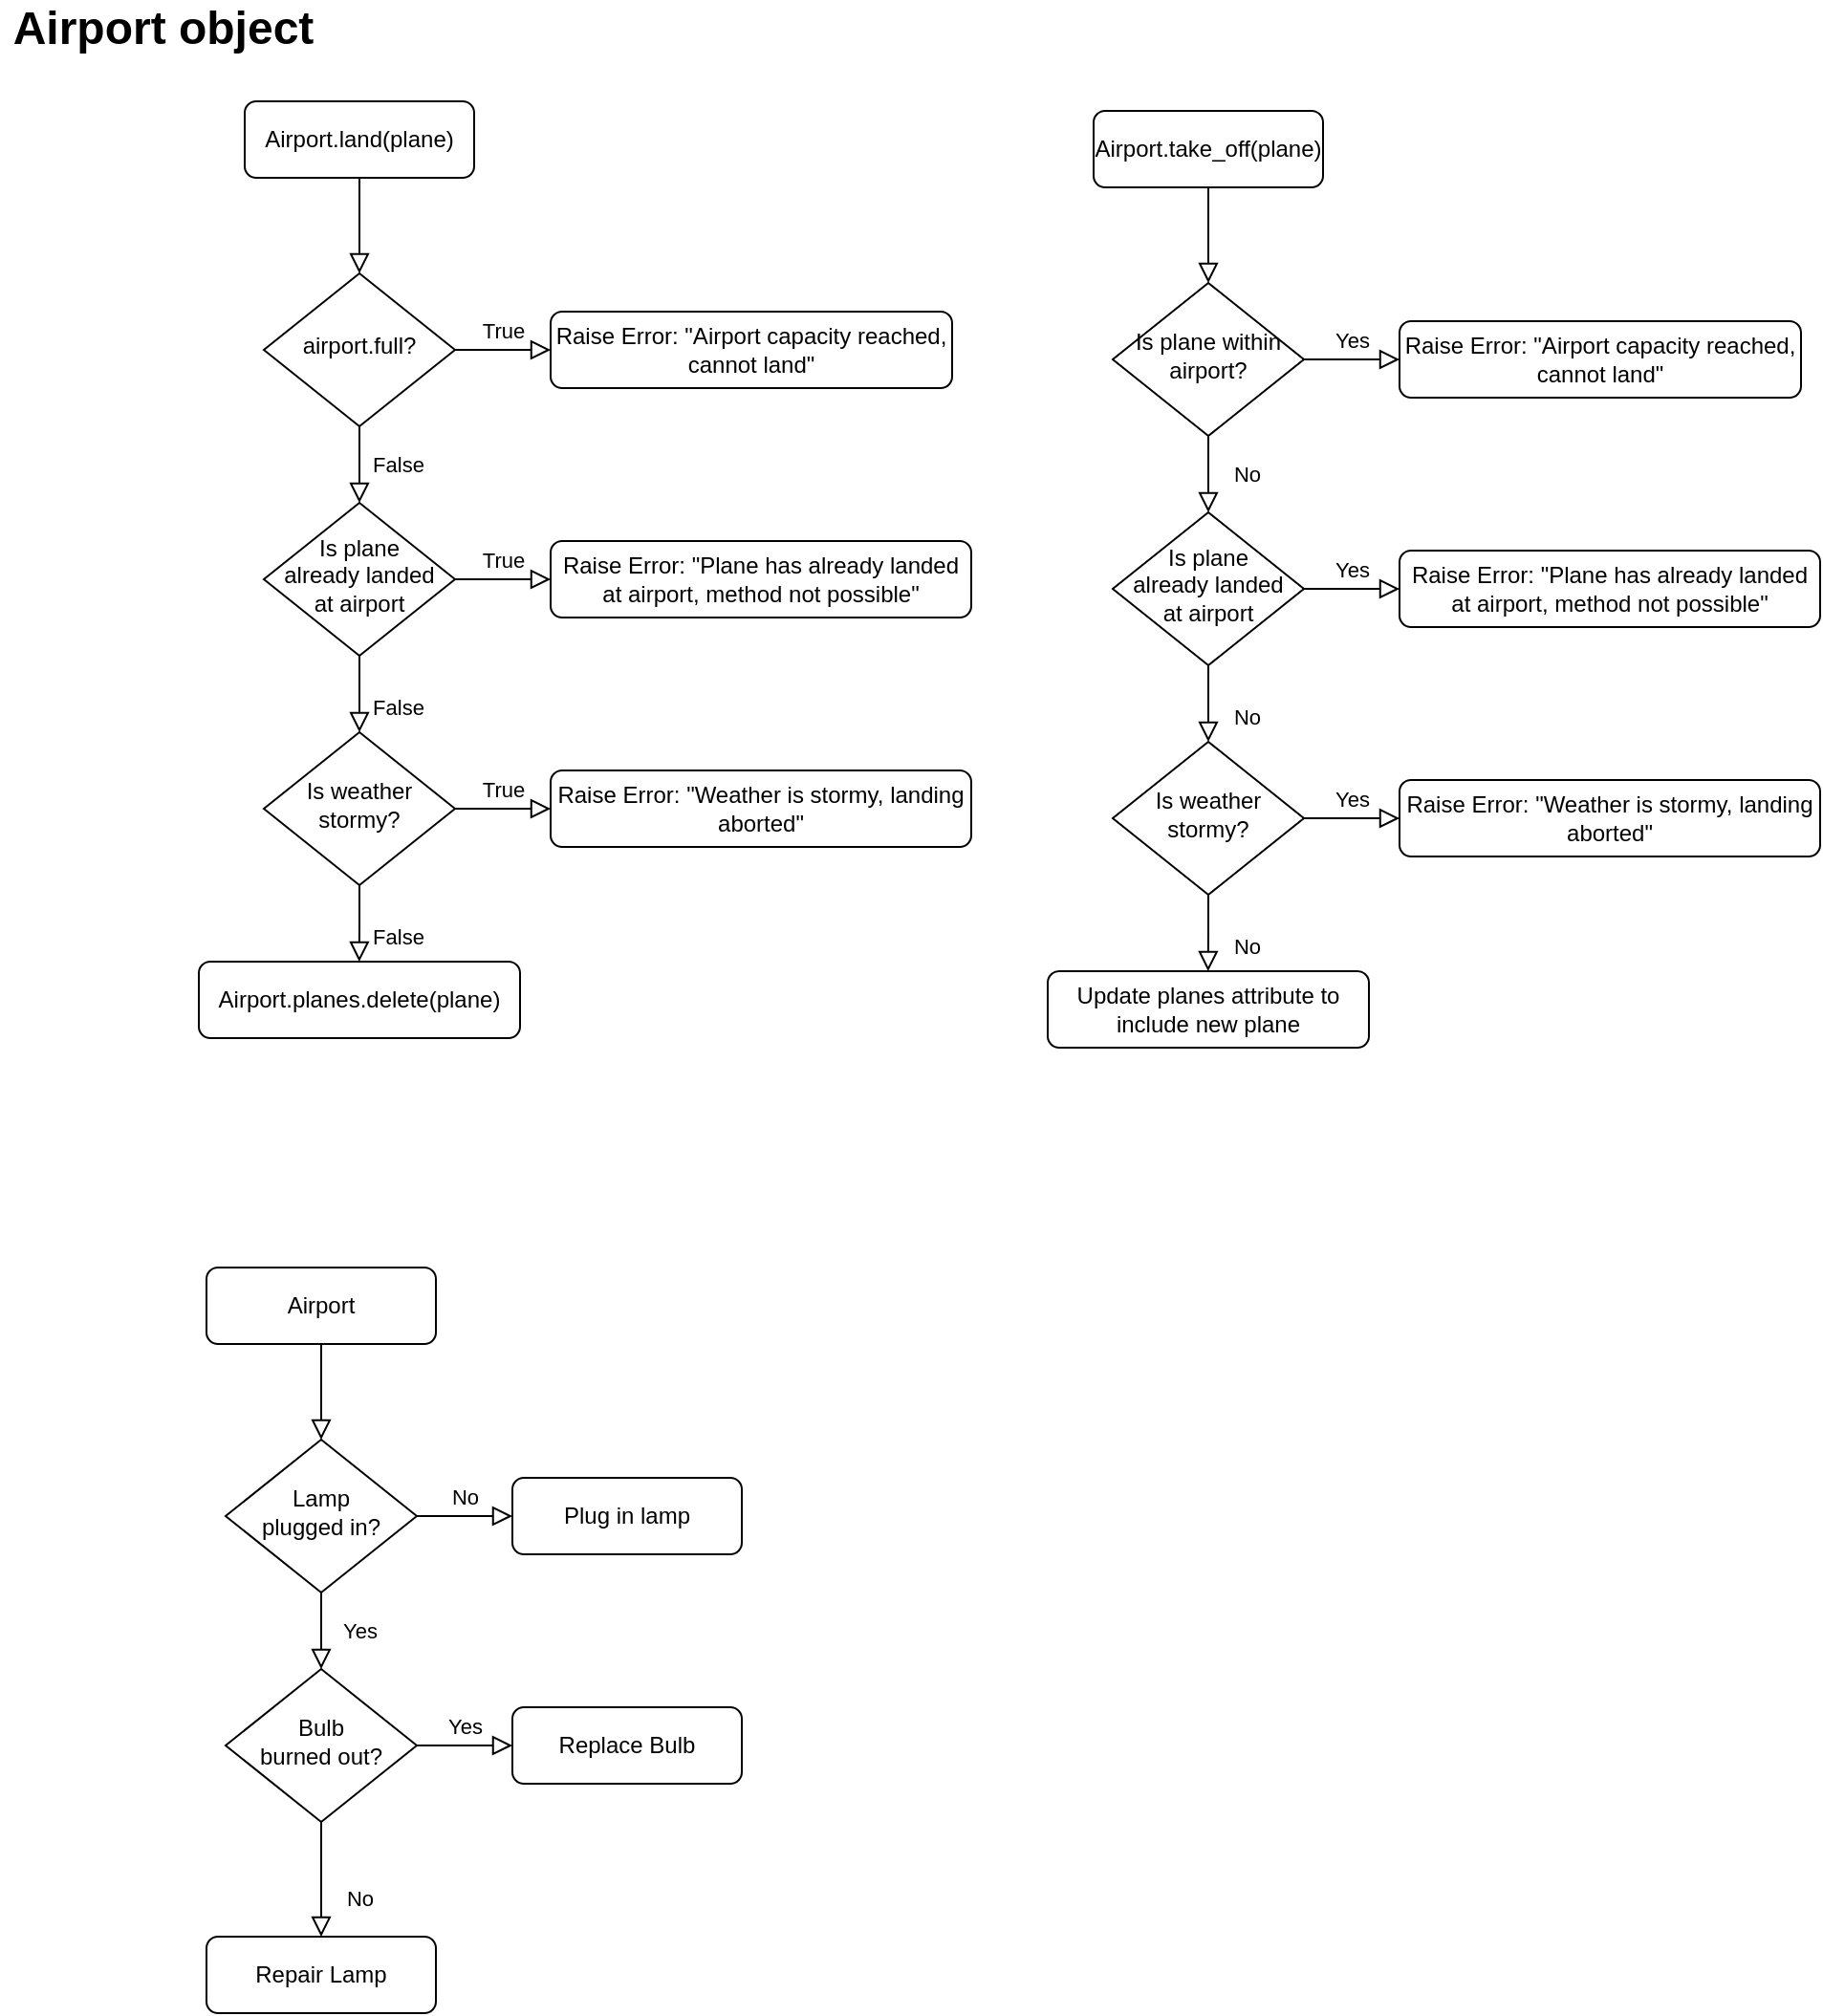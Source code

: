 <mxfile version="12.5.8" type="github">
  <diagram id="C5RBs43oDa-KdzZeNtuy" name="Page-1">
    <mxGraphModel dx="482" dy="583" grid="1" gridSize="10" guides="1" tooltips="1" connect="1" arrows="1" fold="1" page="1" pageScale="1" pageWidth="827" pageHeight="1169" math="0" shadow="0">
      <root>
        <mxCell id="WIyWlLk6GJQsqaUBKTNV-0"/>
        <mxCell id="WIyWlLk6GJQsqaUBKTNV-1" parent="WIyWlLk6GJQsqaUBKTNV-0"/>
        <mxCell id="WIyWlLk6GJQsqaUBKTNV-2" value="" style="rounded=0;html=1;jettySize=auto;orthogonalLoop=1;fontSize=11;endArrow=block;endFill=0;endSize=8;strokeWidth=1;shadow=0;labelBackgroundColor=none;edgeStyle=orthogonalEdgeStyle;" parent="WIyWlLk6GJQsqaUBKTNV-1" source="WIyWlLk6GJQsqaUBKTNV-3" target="WIyWlLk6GJQsqaUBKTNV-6" edge="1">
          <mxGeometry relative="1" as="geometry"/>
        </mxCell>
        <mxCell id="WIyWlLk6GJQsqaUBKTNV-3" value="Airport.land(plane)" style="rounded=1;whiteSpace=wrap;html=1;fontSize=12;glass=0;strokeWidth=1;shadow=0;" parent="WIyWlLk6GJQsqaUBKTNV-1" vertex="1">
          <mxGeometry x="160" y="80" width="120" height="40" as="geometry"/>
        </mxCell>
        <mxCell id="WIyWlLk6GJQsqaUBKTNV-4" value="False" style="rounded=0;html=1;jettySize=auto;orthogonalLoop=1;fontSize=11;endArrow=block;endFill=0;endSize=8;strokeWidth=1;shadow=0;labelBackgroundColor=none;edgeStyle=orthogonalEdgeStyle;" parent="WIyWlLk6GJQsqaUBKTNV-1" source="WIyWlLk6GJQsqaUBKTNV-6" target="WIyWlLk6GJQsqaUBKTNV-10" edge="1">
          <mxGeometry y="20" relative="1" as="geometry">
            <mxPoint as="offset"/>
          </mxGeometry>
        </mxCell>
        <mxCell id="WIyWlLk6GJQsqaUBKTNV-5" value="True" style="edgeStyle=orthogonalEdgeStyle;rounded=0;html=1;jettySize=auto;orthogonalLoop=1;fontSize=11;endArrow=block;endFill=0;endSize=8;strokeWidth=1;shadow=0;labelBackgroundColor=none;" parent="WIyWlLk6GJQsqaUBKTNV-1" source="WIyWlLk6GJQsqaUBKTNV-6" target="WIyWlLk6GJQsqaUBKTNV-7" edge="1">
          <mxGeometry y="10" relative="1" as="geometry">
            <mxPoint as="offset"/>
          </mxGeometry>
        </mxCell>
        <mxCell id="WIyWlLk6GJQsqaUBKTNV-6" value="airport.full?" style="rhombus;whiteSpace=wrap;html=1;shadow=0;fontFamily=Helvetica;fontSize=12;align=center;strokeWidth=1;spacing=6;spacingTop=-4;" parent="WIyWlLk6GJQsqaUBKTNV-1" vertex="1">
          <mxGeometry x="170" y="170" width="100" height="80" as="geometry"/>
        </mxCell>
        <mxCell id="WIyWlLk6GJQsqaUBKTNV-7" value="Raise Error: &quot;Airport capacity reached, cannot land&quot;" style="rounded=1;whiteSpace=wrap;html=1;fontSize=12;glass=0;strokeWidth=1;shadow=0;" parent="WIyWlLk6GJQsqaUBKTNV-1" vertex="1">
          <mxGeometry x="320" y="190" width="210" height="40" as="geometry"/>
        </mxCell>
        <mxCell id="WIyWlLk6GJQsqaUBKTNV-8" value="False" style="rounded=0;html=1;jettySize=auto;orthogonalLoop=1;fontSize=11;endArrow=block;endFill=0;endSize=8;strokeWidth=1;shadow=0;labelBackgroundColor=none;edgeStyle=orthogonalEdgeStyle;entryX=0.5;entryY=0;entryDx=0;entryDy=0;" parent="WIyWlLk6GJQsqaUBKTNV-1" source="WIyWlLk6GJQsqaUBKTNV-10" target="nTpv5CwVD61JhEWmLq_M-16" edge="1">
          <mxGeometry x="0.333" y="20" relative="1" as="geometry">
            <mxPoint as="offset"/>
            <mxPoint x="220" y="400" as="targetPoint"/>
          </mxGeometry>
        </mxCell>
        <mxCell id="WIyWlLk6GJQsqaUBKTNV-9" value="True" style="edgeStyle=orthogonalEdgeStyle;rounded=0;html=1;jettySize=auto;orthogonalLoop=1;fontSize=11;endArrow=block;endFill=0;endSize=8;strokeWidth=1;shadow=0;labelBackgroundColor=none;" parent="WIyWlLk6GJQsqaUBKTNV-1" source="WIyWlLk6GJQsqaUBKTNV-10" target="WIyWlLk6GJQsqaUBKTNV-12" edge="1">
          <mxGeometry y="10" relative="1" as="geometry">
            <mxPoint as="offset"/>
          </mxGeometry>
        </mxCell>
        <mxCell id="WIyWlLk6GJQsqaUBKTNV-10" value="Is plane&lt;br&gt;already landed at airport" style="rhombus;whiteSpace=wrap;html=1;shadow=0;fontFamily=Helvetica;fontSize=12;align=center;strokeWidth=1;spacing=6;spacingTop=-4;" parent="WIyWlLk6GJQsqaUBKTNV-1" vertex="1">
          <mxGeometry x="170" y="290" width="100" height="80" as="geometry"/>
        </mxCell>
        <mxCell id="WIyWlLk6GJQsqaUBKTNV-12" value="Raise Error: &quot;Plane has already landed at airport, method not possible&quot;" style="rounded=1;whiteSpace=wrap;html=1;fontSize=12;glass=0;strokeWidth=1;shadow=0;" parent="WIyWlLk6GJQsqaUBKTNV-1" vertex="1">
          <mxGeometry x="320" y="310" width="220" height="40" as="geometry"/>
        </mxCell>
        <mxCell id="nTpv5CwVD61JhEWmLq_M-2" value="" style="rounded=0;html=1;jettySize=auto;orthogonalLoop=1;fontSize=11;endArrow=block;endFill=0;endSize=8;strokeWidth=1;shadow=0;labelBackgroundColor=none;edgeStyle=orthogonalEdgeStyle;" edge="1" parent="WIyWlLk6GJQsqaUBKTNV-1" source="nTpv5CwVD61JhEWmLq_M-3" target="nTpv5CwVD61JhEWmLq_M-6">
          <mxGeometry relative="1" as="geometry"/>
        </mxCell>
        <mxCell id="nTpv5CwVD61JhEWmLq_M-3" value="Airport" style="rounded=1;whiteSpace=wrap;html=1;fontSize=12;glass=0;strokeWidth=1;shadow=0;" vertex="1" parent="WIyWlLk6GJQsqaUBKTNV-1">
          <mxGeometry x="140" y="690" width="120" height="40" as="geometry"/>
        </mxCell>
        <mxCell id="nTpv5CwVD61JhEWmLq_M-4" value="Yes" style="rounded=0;html=1;jettySize=auto;orthogonalLoop=1;fontSize=11;endArrow=block;endFill=0;endSize=8;strokeWidth=1;shadow=0;labelBackgroundColor=none;edgeStyle=orthogonalEdgeStyle;" edge="1" parent="WIyWlLk6GJQsqaUBKTNV-1" source="nTpv5CwVD61JhEWmLq_M-6" target="nTpv5CwVD61JhEWmLq_M-10">
          <mxGeometry y="20" relative="1" as="geometry">
            <mxPoint as="offset"/>
          </mxGeometry>
        </mxCell>
        <mxCell id="nTpv5CwVD61JhEWmLq_M-5" value="No" style="edgeStyle=orthogonalEdgeStyle;rounded=0;html=1;jettySize=auto;orthogonalLoop=1;fontSize=11;endArrow=block;endFill=0;endSize=8;strokeWidth=1;shadow=0;labelBackgroundColor=none;" edge="1" parent="WIyWlLk6GJQsqaUBKTNV-1" source="nTpv5CwVD61JhEWmLq_M-6" target="nTpv5CwVD61JhEWmLq_M-7">
          <mxGeometry y="10" relative="1" as="geometry">
            <mxPoint as="offset"/>
          </mxGeometry>
        </mxCell>
        <mxCell id="nTpv5CwVD61JhEWmLq_M-6" value="Lamp&lt;br&gt;plugged in?" style="rhombus;whiteSpace=wrap;html=1;shadow=0;fontFamily=Helvetica;fontSize=12;align=center;strokeWidth=1;spacing=6;spacingTop=-4;" vertex="1" parent="WIyWlLk6GJQsqaUBKTNV-1">
          <mxGeometry x="150" y="780" width="100" height="80" as="geometry"/>
        </mxCell>
        <mxCell id="nTpv5CwVD61JhEWmLq_M-7" value="Plug in lamp" style="rounded=1;whiteSpace=wrap;html=1;fontSize=12;glass=0;strokeWidth=1;shadow=0;" vertex="1" parent="WIyWlLk6GJQsqaUBKTNV-1">
          <mxGeometry x="300" y="800" width="120" height="40" as="geometry"/>
        </mxCell>
        <mxCell id="nTpv5CwVD61JhEWmLq_M-8" value="No" style="rounded=0;html=1;jettySize=auto;orthogonalLoop=1;fontSize=11;endArrow=block;endFill=0;endSize=8;strokeWidth=1;shadow=0;labelBackgroundColor=none;edgeStyle=orthogonalEdgeStyle;" edge="1" parent="WIyWlLk6GJQsqaUBKTNV-1" source="nTpv5CwVD61JhEWmLq_M-10" target="nTpv5CwVD61JhEWmLq_M-11">
          <mxGeometry x="0.333" y="20" relative="1" as="geometry">
            <mxPoint as="offset"/>
          </mxGeometry>
        </mxCell>
        <mxCell id="nTpv5CwVD61JhEWmLq_M-9" value="Yes" style="edgeStyle=orthogonalEdgeStyle;rounded=0;html=1;jettySize=auto;orthogonalLoop=1;fontSize=11;endArrow=block;endFill=0;endSize=8;strokeWidth=1;shadow=0;labelBackgroundColor=none;" edge="1" parent="WIyWlLk6GJQsqaUBKTNV-1" source="nTpv5CwVD61JhEWmLq_M-10" target="nTpv5CwVD61JhEWmLq_M-12">
          <mxGeometry y="10" relative="1" as="geometry">
            <mxPoint as="offset"/>
          </mxGeometry>
        </mxCell>
        <mxCell id="nTpv5CwVD61JhEWmLq_M-10" value="Bulb&lt;br&gt;burned out?" style="rhombus;whiteSpace=wrap;html=1;shadow=0;fontFamily=Helvetica;fontSize=12;align=center;strokeWidth=1;spacing=6;spacingTop=-4;" vertex="1" parent="WIyWlLk6GJQsqaUBKTNV-1">
          <mxGeometry x="150" y="900" width="100" height="80" as="geometry"/>
        </mxCell>
        <mxCell id="nTpv5CwVD61JhEWmLq_M-11" value="Repair Lamp" style="rounded=1;whiteSpace=wrap;html=1;fontSize=12;glass=0;strokeWidth=1;shadow=0;" vertex="1" parent="WIyWlLk6GJQsqaUBKTNV-1">
          <mxGeometry x="140" y="1040" width="120" height="40" as="geometry"/>
        </mxCell>
        <mxCell id="nTpv5CwVD61JhEWmLq_M-12" value="Replace Bulb" style="rounded=1;whiteSpace=wrap;html=1;fontSize=12;glass=0;strokeWidth=1;shadow=0;" vertex="1" parent="WIyWlLk6GJQsqaUBKTNV-1">
          <mxGeometry x="300" y="920" width="120" height="40" as="geometry"/>
        </mxCell>
        <mxCell id="nTpv5CwVD61JhEWmLq_M-13" value="&lt;font style=&quot;font-size: 24px&quot;&gt;&lt;b&gt;Airport object&lt;/b&gt;&lt;/font&gt;" style="text;html=1;align=center;verticalAlign=middle;resizable=0;points=[];autosize=1;" vertex="1" parent="WIyWlLk6GJQsqaUBKTNV-1">
          <mxGeometry x="32" y="32" width="170" height="20" as="geometry"/>
        </mxCell>
        <mxCell id="nTpv5CwVD61JhEWmLq_M-16" value="Is weather stormy?" style="rhombus;whiteSpace=wrap;html=1;shadow=0;fontFamily=Helvetica;fontSize=12;align=center;strokeWidth=1;spacing=6;spacingTop=-4;" vertex="1" parent="WIyWlLk6GJQsqaUBKTNV-1">
          <mxGeometry x="170" y="410" width="100" height="80" as="geometry"/>
        </mxCell>
        <mxCell id="nTpv5CwVD61JhEWmLq_M-20" value="True" style="edgeStyle=orthogonalEdgeStyle;rounded=0;html=1;jettySize=auto;orthogonalLoop=1;fontSize=11;endArrow=block;endFill=0;endSize=8;strokeWidth=1;shadow=0;labelBackgroundColor=none;exitX=1;exitY=0.5;exitDx=0;exitDy=0;entryX=0;entryY=0.5;entryDx=0;entryDy=0;" edge="1" parent="WIyWlLk6GJQsqaUBKTNV-1" source="nTpv5CwVD61JhEWmLq_M-16" target="nTpv5CwVD61JhEWmLq_M-21">
          <mxGeometry y="10" relative="1" as="geometry">
            <mxPoint as="offset"/>
            <mxPoint x="270" y="461" as="sourcePoint"/>
            <mxPoint x="310" y="450" as="targetPoint"/>
          </mxGeometry>
        </mxCell>
        <mxCell id="nTpv5CwVD61JhEWmLq_M-21" value="Raise Error: &quot;Weather is stormy, landing aborted&quot;" style="rounded=1;whiteSpace=wrap;html=1;fontSize=12;glass=0;strokeWidth=1;shadow=0;" vertex="1" parent="WIyWlLk6GJQsqaUBKTNV-1">
          <mxGeometry x="320" y="430" width="220" height="40" as="geometry"/>
        </mxCell>
        <mxCell id="nTpv5CwVD61JhEWmLq_M-22" value="False" style="rounded=0;html=1;jettySize=auto;orthogonalLoop=1;fontSize=11;endArrow=block;endFill=0;endSize=8;strokeWidth=1;shadow=0;labelBackgroundColor=none;edgeStyle=orthogonalEdgeStyle;entryX=0.5;entryY=0;entryDx=0;entryDy=0;exitX=0.5;exitY=1;exitDx=0;exitDy=0;" edge="1" parent="WIyWlLk6GJQsqaUBKTNV-1" source="nTpv5CwVD61JhEWmLq_M-16">
          <mxGeometry x="0.333" y="20" relative="1" as="geometry">
            <mxPoint as="offset"/>
            <mxPoint x="220" y="500" as="sourcePoint"/>
            <mxPoint x="219.9" y="530" as="targetPoint"/>
          </mxGeometry>
        </mxCell>
        <mxCell id="nTpv5CwVD61JhEWmLq_M-23" value="Airport.planes.delete(plane)" style="rounded=1;whiteSpace=wrap;html=1;fontSize=12;glass=0;strokeWidth=1;shadow=0;" vertex="1" parent="WIyWlLk6GJQsqaUBKTNV-1">
          <mxGeometry x="136" y="530" width="168" height="40" as="geometry"/>
        </mxCell>
        <mxCell id="nTpv5CwVD61JhEWmLq_M-24" value="" style="rounded=0;html=1;jettySize=auto;orthogonalLoop=1;fontSize=11;endArrow=block;endFill=0;endSize=8;strokeWidth=1;shadow=0;labelBackgroundColor=none;edgeStyle=orthogonalEdgeStyle;" edge="1" parent="WIyWlLk6GJQsqaUBKTNV-1" source="nTpv5CwVD61JhEWmLq_M-25" target="nTpv5CwVD61JhEWmLq_M-28">
          <mxGeometry relative="1" as="geometry"/>
        </mxCell>
        <mxCell id="nTpv5CwVD61JhEWmLq_M-25" value="Airport.take_off(plane)" style="rounded=1;whiteSpace=wrap;html=1;fontSize=12;glass=0;strokeWidth=1;shadow=0;" vertex="1" parent="WIyWlLk6GJQsqaUBKTNV-1">
          <mxGeometry x="604" y="85" width="120" height="40" as="geometry"/>
        </mxCell>
        <mxCell id="nTpv5CwVD61JhEWmLq_M-26" value="No" style="rounded=0;html=1;jettySize=auto;orthogonalLoop=1;fontSize=11;endArrow=block;endFill=0;endSize=8;strokeWidth=1;shadow=0;labelBackgroundColor=none;edgeStyle=orthogonalEdgeStyle;" edge="1" parent="WIyWlLk6GJQsqaUBKTNV-1" source="nTpv5CwVD61JhEWmLq_M-28" target="nTpv5CwVD61JhEWmLq_M-32">
          <mxGeometry y="20" relative="1" as="geometry">
            <mxPoint as="offset"/>
          </mxGeometry>
        </mxCell>
        <mxCell id="nTpv5CwVD61JhEWmLq_M-27" value="Yes" style="edgeStyle=orthogonalEdgeStyle;rounded=0;html=1;jettySize=auto;orthogonalLoop=1;fontSize=11;endArrow=block;endFill=0;endSize=8;strokeWidth=1;shadow=0;labelBackgroundColor=none;" edge="1" parent="WIyWlLk6GJQsqaUBKTNV-1" source="nTpv5CwVD61JhEWmLq_M-28" target="nTpv5CwVD61JhEWmLq_M-29">
          <mxGeometry y="10" relative="1" as="geometry">
            <mxPoint as="offset"/>
          </mxGeometry>
        </mxCell>
        <mxCell id="nTpv5CwVD61JhEWmLq_M-28" value="Is plane within airport?" style="rhombus;whiteSpace=wrap;html=1;shadow=0;fontFamily=Helvetica;fontSize=12;align=center;strokeWidth=1;spacing=6;spacingTop=-4;" vertex="1" parent="WIyWlLk6GJQsqaUBKTNV-1">
          <mxGeometry x="614" y="175" width="100" height="80" as="geometry"/>
        </mxCell>
        <mxCell id="nTpv5CwVD61JhEWmLq_M-29" value="Raise Error: &quot;Airport capacity reached, cannot land&quot;" style="rounded=1;whiteSpace=wrap;html=1;fontSize=12;glass=0;strokeWidth=1;shadow=0;" vertex="1" parent="WIyWlLk6GJQsqaUBKTNV-1">
          <mxGeometry x="764" y="195" width="210" height="40" as="geometry"/>
        </mxCell>
        <mxCell id="nTpv5CwVD61JhEWmLq_M-30" value="No" style="rounded=0;html=1;jettySize=auto;orthogonalLoop=1;fontSize=11;endArrow=block;endFill=0;endSize=8;strokeWidth=1;shadow=0;labelBackgroundColor=none;edgeStyle=orthogonalEdgeStyle;entryX=0.5;entryY=0;entryDx=0;entryDy=0;" edge="1" parent="WIyWlLk6GJQsqaUBKTNV-1" source="nTpv5CwVD61JhEWmLq_M-32" target="nTpv5CwVD61JhEWmLq_M-34">
          <mxGeometry x="0.333" y="20" relative="1" as="geometry">
            <mxPoint as="offset"/>
            <mxPoint x="664" y="405" as="targetPoint"/>
          </mxGeometry>
        </mxCell>
        <mxCell id="nTpv5CwVD61JhEWmLq_M-31" value="Yes" style="edgeStyle=orthogonalEdgeStyle;rounded=0;html=1;jettySize=auto;orthogonalLoop=1;fontSize=11;endArrow=block;endFill=0;endSize=8;strokeWidth=1;shadow=0;labelBackgroundColor=none;" edge="1" parent="WIyWlLk6GJQsqaUBKTNV-1" source="nTpv5CwVD61JhEWmLq_M-32" target="nTpv5CwVD61JhEWmLq_M-33">
          <mxGeometry y="10" relative="1" as="geometry">
            <mxPoint as="offset"/>
          </mxGeometry>
        </mxCell>
        <mxCell id="nTpv5CwVD61JhEWmLq_M-32" value="Is plane&lt;br&gt;already landed at airport" style="rhombus;whiteSpace=wrap;html=1;shadow=0;fontFamily=Helvetica;fontSize=12;align=center;strokeWidth=1;spacing=6;spacingTop=-4;" vertex="1" parent="WIyWlLk6GJQsqaUBKTNV-1">
          <mxGeometry x="614" y="295" width="100" height="80" as="geometry"/>
        </mxCell>
        <mxCell id="nTpv5CwVD61JhEWmLq_M-33" value="Raise Error: &quot;Plane has already landed at airport, method not possible&quot;" style="rounded=1;whiteSpace=wrap;html=1;fontSize=12;glass=0;strokeWidth=1;shadow=0;" vertex="1" parent="WIyWlLk6GJQsqaUBKTNV-1">
          <mxGeometry x="764" y="315" width="220" height="40" as="geometry"/>
        </mxCell>
        <mxCell id="nTpv5CwVD61JhEWmLq_M-34" value="Is weather stormy?" style="rhombus;whiteSpace=wrap;html=1;shadow=0;fontFamily=Helvetica;fontSize=12;align=center;strokeWidth=1;spacing=6;spacingTop=-4;" vertex="1" parent="WIyWlLk6GJQsqaUBKTNV-1">
          <mxGeometry x="614" y="415" width="100" height="80" as="geometry"/>
        </mxCell>
        <mxCell id="nTpv5CwVD61JhEWmLq_M-35" value="Yes" style="edgeStyle=orthogonalEdgeStyle;rounded=0;html=1;jettySize=auto;orthogonalLoop=1;fontSize=11;endArrow=block;endFill=0;endSize=8;strokeWidth=1;shadow=0;labelBackgroundColor=none;exitX=1;exitY=0.5;exitDx=0;exitDy=0;entryX=0;entryY=0.5;entryDx=0;entryDy=0;" edge="1" parent="WIyWlLk6GJQsqaUBKTNV-1" source="nTpv5CwVD61JhEWmLq_M-34" target="nTpv5CwVD61JhEWmLq_M-36">
          <mxGeometry y="10" relative="1" as="geometry">
            <mxPoint as="offset"/>
            <mxPoint x="714" y="466" as="sourcePoint"/>
            <mxPoint x="754" y="455" as="targetPoint"/>
          </mxGeometry>
        </mxCell>
        <mxCell id="nTpv5CwVD61JhEWmLq_M-36" value="Raise Error: &quot;Weather is stormy, landing aborted&quot;" style="rounded=1;whiteSpace=wrap;html=1;fontSize=12;glass=0;strokeWidth=1;shadow=0;" vertex="1" parent="WIyWlLk6GJQsqaUBKTNV-1">
          <mxGeometry x="764" y="435" width="220" height="40" as="geometry"/>
        </mxCell>
        <mxCell id="nTpv5CwVD61JhEWmLq_M-37" value="No" style="rounded=0;html=1;jettySize=auto;orthogonalLoop=1;fontSize=11;endArrow=block;endFill=0;endSize=8;strokeWidth=1;shadow=0;labelBackgroundColor=none;edgeStyle=orthogonalEdgeStyle;entryX=0.5;entryY=0;entryDx=0;entryDy=0;exitX=0.5;exitY=1;exitDx=0;exitDy=0;" edge="1" parent="WIyWlLk6GJQsqaUBKTNV-1" source="nTpv5CwVD61JhEWmLq_M-34">
          <mxGeometry x="0.333" y="20" relative="1" as="geometry">
            <mxPoint as="offset"/>
            <mxPoint x="664" y="505" as="sourcePoint"/>
            <mxPoint x="663.9" y="535" as="targetPoint"/>
          </mxGeometry>
        </mxCell>
        <mxCell id="nTpv5CwVD61JhEWmLq_M-38" value="Update planes attribute to include new plane" style="rounded=1;whiteSpace=wrap;html=1;fontSize=12;glass=0;strokeWidth=1;shadow=0;" vertex="1" parent="WIyWlLk6GJQsqaUBKTNV-1">
          <mxGeometry x="580" y="535" width="168" height="40" as="geometry"/>
        </mxCell>
      </root>
    </mxGraphModel>
  </diagram>
</mxfile>
